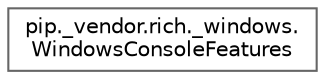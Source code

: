 digraph "Graphical Class Hierarchy"
{
 // LATEX_PDF_SIZE
  bgcolor="transparent";
  edge [fontname=Helvetica,fontsize=10,labelfontname=Helvetica,labelfontsize=10];
  node [fontname=Helvetica,fontsize=10,shape=box,height=0.2,width=0.4];
  rankdir="LR";
  Node0 [id="Node000000",label="pip._vendor.rich._windows.\lWindowsConsoleFeatures",height=0.2,width=0.4,color="grey40", fillcolor="white", style="filled",URL="$classpip_1_1__vendor_1_1rich_1_1__windows_1_1_windows_console_features.html",tooltip=" "];
}
